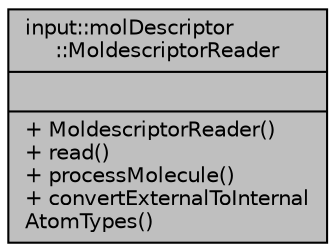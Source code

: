 digraph "input::molDescriptor::MoldescriptorReader"
{
 // LATEX_PDF_SIZE
  edge [fontname="Helvetica",fontsize="10",labelfontname="Helvetica",labelfontsize="10"];
  node [fontname="Helvetica",fontsize="10",shape=record];
  Node1 [label="{input::molDescriptor\l::MoldescriptorReader\n||+ MoldescriptorReader()\l+ read()\l+ processMolecule()\l+ convertExternalToInternal\lAtomTypes()\l}",height=0.2,width=0.4,color="black", fillcolor="grey75", style="filled", fontcolor="black",tooltip="Reads a moldescriptor file."];
}
